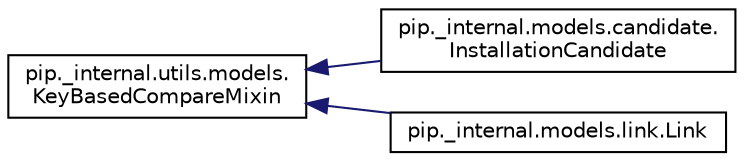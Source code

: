 digraph "Graphical Class Hierarchy"
{
 // LATEX_PDF_SIZE
  edge [fontname="Helvetica",fontsize="10",labelfontname="Helvetica",labelfontsize="10"];
  node [fontname="Helvetica",fontsize="10",shape=record];
  rankdir="LR";
  Node0 [label="pip._internal.utils.models.\lKeyBasedCompareMixin",height=0.2,width=0.4,color="black", fillcolor="white", style="filled",URL="$d3/d62/classpip_1_1__internal_1_1utils_1_1models_1_1_key_based_compare_mixin.html",tooltip=" "];
  Node0 -> Node1 [dir="back",color="midnightblue",fontsize="10",style="solid",fontname="Helvetica"];
  Node1 [label="pip._internal.models.candidate.\lInstallationCandidate",height=0.2,width=0.4,color="black", fillcolor="white", style="filled",URL="$d2/da0/classpip_1_1__internal_1_1models_1_1candidate_1_1_installation_candidate.html",tooltip=" "];
  Node0 -> Node2 [dir="back",color="midnightblue",fontsize="10",style="solid",fontname="Helvetica"];
  Node2 [label="pip._internal.models.link.Link",height=0.2,width=0.4,color="black", fillcolor="white", style="filled",URL="$de/da5/classpip_1_1__internal_1_1models_1_1link_1_1_link.html",tooltip=" "];
}
